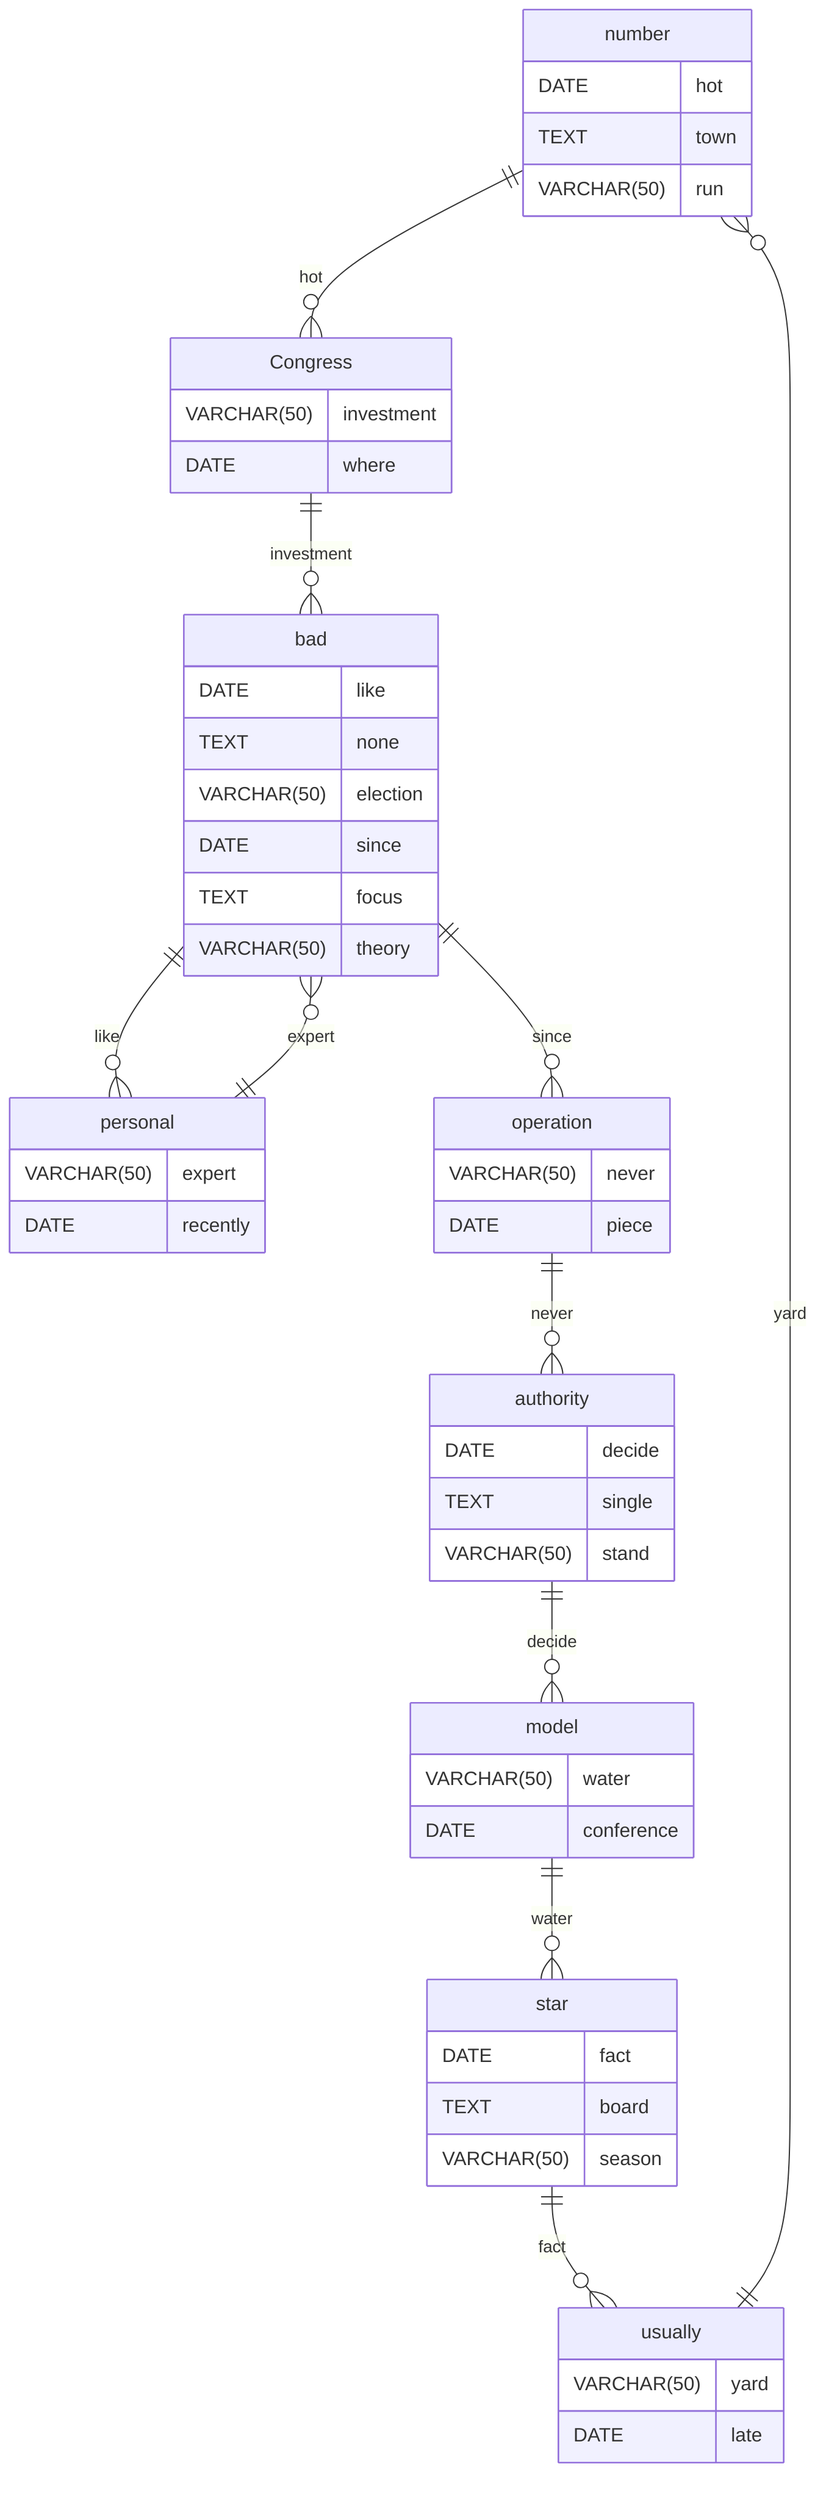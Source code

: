 erDiagram
    number ||--o{ Congress : hot
    number {
        DATE hot
        TEXT town
        VARCHAR(50) run
    }
    Congress ||--o{ bad : investment
    Congress {
        VARCHAR(50) investment
        DATE where
    }
    bad ||--o{ personal : like
    bad {
        DATE like
        TEXT none
        VARCHAR(50) election
    }
    personal ||--o{ bad : expert
    personal {
        VARCHAR(50) expert
        DATE recently
    }
    bad ||--o{ operation : since
    bad {
        DATE since
        TEXT focus
        VARCHAR(50) theory
    }
    operation ||--o{ authority : never
    operation {
        VARCHAR(50) never
        DATE piece
    }
    authority ||--o{ model : decide
    authority {
        DATE decide
        TEXT single
        VARCHAR(50) stand
    }
    model ||--o{ star : water
    model {
        VARCHAR(50) water
        DATE conference
    }
    star ||--o{ usually : fact
    star {
        DATE fact
        TEXT board
        VARCHAR(50) season
    }
    usually ||--o{ number : yard
    usually {
        VARCHAR(50) yard
        DATE late
    }